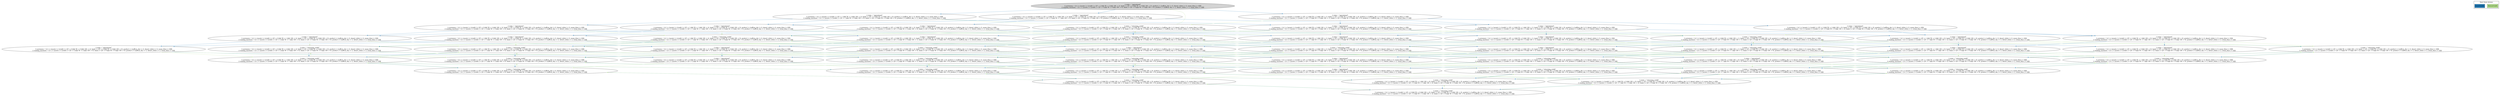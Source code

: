 strict digraph DiskGraph {
edge [colorscheme="paired12"]
nodesep=0.35;
subgraph cluster_graph {
color="white";
4493674668447128304 [label="/\\ state = \"operational\"\n/\\ customers = [c1 |-> [assets |-> [credit |-> (25 :> 2 @@ 50 :> 2 @@ 100 :> 2), bank |-> (25 :> 0 @@ 50 :> 0 @@ 100 :> 0), product |-> [saffron_sky |-> 0, desert_white |-> 0, ocean_blue |-> 0]]]]\n/\\ vending_machines = [v1 |-> [assets |-> [credit |-> (25 :> 0 @@ 50 :> 0 @@ 100 :> 0), bank |-> (25 :> 0 @@ 50 :> 0 @@ 100 :> 0), product |-> [saffron_sky |-> 2, desert_white |-> 2, ocean_blue |-> 2]]]]",style = filled]
4493674668447128304 -> -5040353988758009971 [label="",color="2",fontcolor="2"];
-5040353988758009971 [label="/\\ state = \"operational\"\n/\\ customers = [c1 |-> [assets |-> [credit |-> (25 :> 1 @@ 50 :> 2 @@ 100 :> 2), bank |-> (25 :> 0 @@ 50 :> 0 @@ 100 :> 0), product |-> [saffron_sky |-> 0, desert_white |-> 0, ocean_blue |-> 0]]]]\n/\\ vending_machines = [v1 |-> [assets |-> [credit |-> (25 :> 1 @@ 50 :> 0 @@ 100 :> 0), bank |-> (25 :> 0 @@ 50 :> 0 @@ 100 :> 0), product |-> [saffron_sky |-> 2, desert_white |-> 2, ocean_blue |-> 2]]]]"];
4493674668447128304 -> 1440372092725011773 [label="",color="2",fontcolor="2"];
1440372092725011773 [label="/\\ state = \"operational\"\n/\\ customers = [c1 |-> [assets |-> [credit |-> (25 :> 2 @@ 50 :> 1 @@ 100 :> 2), bank |-> (25 :> 0 @@ 50 :> 0 @@ 100 :> 0), product |-> [saffron_sky |-> 0, desert_white |-> 0, ocean_blue |-> 0]]]]\n/\\ vending_machines = [v1 |-> [assets |-> [credit |-> (25 :> 0 @@ 50 :> 1 @@ 100 :> 0), bank |-> (25 :> 0 @@ 50 :> 0 @@ 100 :> 0), product |-> [saffron_sky |-> 2, desert_white |-> 2, ocean_blue |-> 2]]]]"];
-5040353988758009971 -> 6694544147878030874 [label="",color="2",fontcolor="2"];
6694544147878030874 [label="/\\ state = \"operational\"\n/\\ customers = [c1 |-> [assets |-> [credit |-> (25 :> 0 @@ 50 :> 2 @@ 100 :> 2), bank |-> (25 :> 0 @@ 50 :> 0 @@ 100 :> 0), product |-> [saffron_sky |-> 0, desert_white |-> 0, ocean_blue |-> 0]]]]\n/\\ vending_machines = [v1 |-> [assets |-> [credit |-> (25 :> 2 @@ 50 :> 0 @@ 100 :> 0), bank |-> (25 :> 0 @@ 50 :> 0 @@ 100 :> 0), product |-> [saffron_sky |-> 2, desert_white |-> 2, ocean_blue |-> 2]]]]"];
4493674668447128304 -> -1119951963907149166 [label="",color="2",fontcolor="2"];
-1119951963907149166 [label="/\\ state = \"operational\"\n/\\ customers = [c1 |-> [assets |-> [credit |-> (25 :> 2 @@ 50 :> 2 @@ 100 :> 1), bank |-> (25 :> 0 @@ 50 :> 0 @@ 100 :> 0), product |-> [saffron_sky |-> 0, desert_white |-> 0, ocean_blue |-> 0]]]]\n/\\ vending_machines = [v1 |-> [assets |-> [credit |-> (25 :> 0 @@ 50 :> 0 @@ 100 :> 1), bank |-> (25 :> 0 @@ 50 :> 0 @@ 100 :> 0), product |-> [saffron_sky |-> 2, desert_white |-> 2, ocean_blue |-> 2]]]]"];
1440372092725011773 -> -7517467357217818560 [label="",color="2",fontcolor="2"];
-7517467357217818560 [label="/\\ state = \"operational\"\n/\\ customers = [c1 |-> [assets |-> [credit |-> (25 :> 1 @@ 50 :> 1 @@ 100 :> 2), bank |-> (25 :> 0 @@ 50 :> 0 @@ 100 :> 0), product |-> [saffron_sky |-> 0, desert_white |-> 0, ocean_blue |-> 0]]]]\n/\\ vending_machines = [v1 |-> [assets |-> [credit |-> (25 :> 1 @@ 50 :> 1 @@ 100 :> 0), bank |-> (25 :> 0 @@ 50 :> 0 @@ 100 :> 0), product |-> [saffron_sky |-> 2, desert_white |-> 2, ocean_blue |-> 2]]]]"];
-1119951963907149166 -> 8368968018662617071 [label="",color="2",fontcolor="2"];
8368968018662617071 [label="/\\ state = \"operational\"\n/\\ customers = [c1 |-> [assets |-> [credit |-> (25 :> 1 @@ 50 :> 2 @@ 100 :> 1), bank |-> (25 :> 0 @@ 50 :> 0 @@ 100 :> 0), product |-> [saffron_sky |-> 0, desert_white |-> 0, ocean_blue |-> 0]]]]\n/\\ vending_machines = [v1 |-> [assets |-> [credit |-> (25 :> 1 @@ 50 :> 0 @@ 100 :> 1), bank |-> (25 :> 0 @@ 50 :> 0 @@ 100 :> 0), product |-> [saffron_sky |-> 2, desert_white |-> 2, ocean_blue |-> 2]]]]"];
-5040353988758009971 -> -7517467357217818560 [label="",color="2",fontcolor="2"];
6694544147878030874 -> 8162294847156539863 [label="",color="2",fontcolor="2"];
8162294847156539863 [label="/\\ state = \"operational\"\n/\\ customers = [c1 |-> [assets |-> [credit |-> (25 :> 0 @@ 50 :> 1 @@ 100 :> 2), bank |-> (25 :> 0 @@ 50 :> 0 @@ 100 :> 0), product |-> [saffron_sky |-> 0, desert_white |-> 0, ocean_blue |-> 0]]]]\n/\\ vending_machines = [v1 |-> [assets |-> [credit |-> (25 :> 2 @@ 50 :> 1 @@ 100 :> 0), bank |-> (25 :> 0 @@ 50 :> 0 @@ 100 :> 0), product |-> [saffron_sky |-> 2, desert_white |-> 2, ocean_blue |-> 2]]]]"];
-7517467357217818560 -> 8162294847156539863 [label="",color="2",fontcolor="2"];
1440372092725011773 -> -8143985430283578649 [label="",color="2",fontcolor="2"];
-8143985430283578649 [label="/\\ state = \"operational\"\n/\\ customers = [c1 |-> [assets |-> [credit |-> (25 :> 2 @@ 50 :> 0 @@ 100 :> 2), bank |-> (25 :> 0 @@ 50 :> 0 @@ 100 :> 0), product |-> [saffron_sky |-> 0, desert_white |-> 0, ocean_blue |-> 0]]]]\n/\\ vending_machines = [v1 |-> [assets |-> [credit |-> (25 :> 0 @@ 50 :> 2 @@ 100 :> 0), bank |-> (25 :> 0 @@ 50 :> 0 @@ 100 :> 0), product |-> [saffron_sky |-> 2, desert_white |-> 2, ocean_blue |-> 2]]]]"];
-1119951963907149166 -> -2462160459249955489 [label="",color="2",fontcolor="2"];
-2462160459249955489 [label="/\\ state = \"operational\"\n/\\ customers = [c1 |-> [assets |-> [credit |-> (25 :> 2 @@ 50 :> 1 @@ 100 :> 1), bank |-> (25 :> 0 @@ 50 :> 0 @@ 100 :> 0), product |-> [saffron_sky |-> 0, desert_white |-> 0, ocean_blue |-> 0]]]]\n/\\ vending_machines = [v1 |-> [assets |-> [credit |-> (25 :> 0 @@ 50 :> 1 @@ 100 :> 1), bank |-> (25 :> 0 @@ 50 :> 0 @@ 100 :> 0), product |-> [saffron_sky |-> 2, desert_white |-> 2, ocean_blue |-> 2]]]]"];
-5040353988758009971 -> 8368968018662617071 [label="",color="2",fontcolor="2"];
6694544147878030874 -> -7868262726721157512 [label="",color="2",fontcolor="2"];
-7868262726721157512 [label="/\\ state = \"operational\"\n/\\ customers = [c1 |-> [assets |-> [credit |-> (25 :> 0 @@ 50 :> 2 @@ 100 :> 1), bank |-> (25 :> 0 @@ 50 :> 0 @@ 100 :> 0), product |-> [saffron_sky |-> 0, desert_white |-> 0, ocean_blue |-> 0]]]]\n/\\ vending_machines = [v1 |-> [assets |-> [credit |-> (25 :> 2 @@ 50 :> 0 @@ 100 :> 1), bank |-> (25 :> 0 @@ 50 :> 0 @@ 100 :> 0), product |-> [saffron_sky |-> 2, desert_white |-> 2, ocean_blue |-> 2]]]]"];
1440372092725011773 -> -2462160459249955489 [label="",color="2",fontcolor="2"];
-7517467357217818560 -> 768829020615790490 [label="",color="2",fontcolor="2"];
768829020615790490 [label="/\\ state = \"operational\"\n/\\ customers = [c1 |-> [assets |-> [credit |-> (25 :> 1 @@ 50 :> 0 @@ 100 :> 2), bank |-> (25 :> 0 @@ 50 :> 0 @@ 100 :> 0), product |-> [saffron_sky |-> 0, desert_white |-> 0, ocean_blue |-> 0]]]]\n/\\ vending_machines = [v1 |-> [assets |-> [credit |-> (25 :> 1 @@ 50 :> 2 @@ 100 :> 0), bank |-> (25 :> 0 @@ 50 :> 0 @@ 100 :> 0), product |-> [saffron_sky |-> 2, desert_white |-> 2, ocean_blue |-> 2]]]]"];
-1119951963907149166 -> 1526549959677304892 [label="",color="2",fontcolor="2"];
1526549959677304892 [label="/\\ state = \"operational\"\n/\\ customers = [c1 |-> [assets |-> [credit |-> (25 :> 2 @@ 50 :> 2 @@ 100 :> 0), bank |-> (25 :> 0 @@ 50 :> 0 @@ 100 :> 0), product |-> [saffron_sky |-> 0, desert_white |-> 0, ocean_blue |-> 0]]]]\n/\\ vending_machines = [v1 |-> [assets |-> [credit |-> (25 :> 0 @@ 50 :> 0 @@ 100 :> 2), bank |-> (25 :> 0 @@ 50 :> 0 @@ 100 :> 0), product |-> [saffron_sky |-> 2, desert_white |-> 2, ocean_blue |-> 2]]]]"];
-7517467357217818560 -> 6450574782823501858 [label="",color="2",fontcolor="2"];
6450574782823501858 [label="/\\ state = \"operational\"\n/\\ customers = [c1 |-> [assets |-> [credit |-> (25 :> 1 @@ 50 :> 1 @@ 100 :> 1), bank |-> (25 :> 0 @@ 50 :> 0 @@ 100 :> 0), product |-> [saffron_sky |-> 0, desert_white |-> 0, ocean_blue |-> 0]]]]\n/\\ vending_machines = [v1 |-> [assets |-> [credit |-> (25 :> 1 @@ 50 :> 1 @@ 100 :> 1), bank |-> (25 :> 0 @@ 50 :> 0 @@ 100 :> 0), product |-> [saffron_sky |-> 2, desert_white |-> 2, ocean_blue |-> 2]]]]"];
-5040353988758009971 -> -2181585748169641708 [label="",color="3",fontcolor="3"];
-2181585748169641708 [label="/\\ state = \"returning_credit\"\n/\\ customers = [c1 |-> [assets |-> [credit |-> (25 :> 2 @@ 50 :> 2 @@ 100 :> 2), bank |-> (25 :> 0 @@ 50 :> 0 @@ 100 :> 0), product |-> [saffron_sky |-> 0, desert_white |-> 0, ocean_blue |-> 0]]]]\n/\\ vending_machines = [v1 |-> [assets |-> [credit |-> (25 :> 0 @@ 50 :> 0 @@ 100 :> 0), bank |-> (25 :> 0 @@ 50 :> 0 @@ 100 :> 0), product |-> [saffron_sky |-> 2, desert_white |-> 2, ocean_blue |-> 2]]]]"];
6694544147878030874 -> 7343364245819911273 [label="",color="3",fontcolor="3"];
7343364245819911273 [label="/\\ state = \"returning_credit\"\n/\\ customers = [c1 |-> [assets |-> [credit |-> (25 :> 1 @@ 50 :> 2 @@ 100 :> 2), bank |-> (25 :> 0 @@ 50 :> 0 @@ 100 :> 0), product |-> [saffron_sky |-> 0, desert_white |-> 0, ocean_blue |-> 0]]]]\n/\\ vending_machines = [v1 |-> [assets |-> [credit |-> (25 :> 1 @@ 50 :> 0 @@ 100 :> 0), bank |-> (25 :> 0 @@ 50 :> 0 @@ 100 :> 0), product |-> [saffron_sky |-> 2, desert_white |-> 2, ocean_blue |-> 2]]]]"];
1440372092725011773 -> -2181585748169641708 [label="",color="3",fontcolor="3"];
-7517467357217818560 -> -3739970290319372583 [label="",color="3",fontcolor="3"];
-3739970290319372583 [label="/\\ state = \"returning_credit\"\n/\\ customers = [c1 |-> [assets |-> [credit |-> (25 :> 2 @@ 50 :> 1 @@ 100 :> 2), bank |-> (25 :> 0 @@ 50 :> 0 @@ 100 :> 0), product |-> [saffron_sky |-> 0, desert_white |-> 0, ocean_blue |-> 0]]]]\n/\\ vending_machines = [v1 |-> [assets |-> [credit |-> (25 :> 0 @@ 50 :> 1 @@ 100 :> 0), bank |-> (25 :> 0 @@ 50 :> 0 @@ 100 :> 0), product |-> [saffron_sky |-> 2, desert_white |-> 2, ocean_blue |-> 2]]]]"];
-1119951963907149166 -> -2181585748169641708 [label="",color="3",fontcolor="3"];
8162294847156539863 -> -1422661093662431731 [label="",color="2",fontcolor="2"];
-1422661093662431731 [label="/\\ state = \"operational\"\n/\\ customers = [c1 |-> [assets |-> [credit |-> (25 :> 0 @@ 50 :> 0 @@ 100 :> 2), bank |-> (25 :> 0 @@ 50 :> 0 @@ 100 :> 0), product |-> [saffron_sky |-> 0, desert_white |-> 0, ocean_blue |-> 0]]]]\n/\\ vending_machines = [v1 |-> [assets |-> [credit |-> (25 :> 2 @@ 50 :> 2 @@ 100 :> 0), bank |-> (25 :> 0 @@ 50 :> 0 @@ 100 :> 0), product |-> [saffron_sky |-> 2, desert_white |-> 2, ocean_blue |-> 2]]]]"];
8368968018662617071 -> -7868262726721157512 [label="",color="2",fontcolor="2"];
-2462160459249955489 -> 6450574782823501858 [label="",color="2",fontcolor="2"];
-7517467357217818560 -> 7343364245819911273 [label="",color="3",fontcolor="3"];
-8143985430283578649 -> 768829020615790490 [label="",color="2",fontcolor="2"];
8162294847156539863 -> -4652263250339939915 [label="",color="2",fontcolor="2"];
-4652263250339939915 [label="/\\ state = \"operational\"\n/\\ customers = [c1 |-> [assets |-> [credit |-> (25 :> 0 @@ 50 :> 1 @@ 100 :> 1), bank |-> (25 :> 0 @@ 50 :> 0 @@ 100 :> 0), product |-> [saffron_sky |-> 0, desert_white |-> 0, ocean_blue |-> 0]]]]\n/\\ vending_machines = [v1 |-> [assets |-> [credit |-> (25 :> 2 @@ 50 :> 1 @@ 100 :> 1), bank |-> (25 :> 0 @@ 50 :> 0 @@ 100 :> 0), product |-> [saffron_sky |-> 2, desert_white |-> 2, ocean_blue |-> 2]]]]"];
-2462160459249955489 -> 4671179168134462085 [label="",color="2",fontcolor="2"];
8368968018662617071 -> 6450574782823501858 [label="",color="2",fontcolor="2"];
-8143985430283578649 -> 4671179168134462085 [label="",color="2",fontcolor="2"];
4671179168134462085 [label="/\\ state = \"operational\"\n/\\ customers = [c1 |-> [assets |-> [credit |-> (25 :> 2 @@ 50 :> 0 @@ 100 :> 1), bank |-> (25 :> 0 @@ 50 :> 0 @@ 100 :> 0), product |-> [saffron_sky |-> 0, desert_white |-> 0, ocean_blue |-> 0]]]]\n/\\ vending_machines = [v1 |-> [assets |-> [credit |-> (25 :> 0 @@ 50 :> 2 @@ 100 :> 1), bank |-> (25 :> 0 @@ 50 :> 0 @@ 100 :> 0), product |-> [saffron_sky |-> 2, desert_white |-> 2, ocean_blue |-> 2]]]]"];
-7868262726721157512 -> -4652263250339939915 [label="",color="2",fontcolor="2"];
8368968018662617071 -> -7962706551832134335 [label="",color="2",fontcolor="2"];
-7962706551832134335 [label="/\\ state = \"operational\"\n/\\ customers = [c1 |-> [assets |-> [credit |-> (25 :> 1 @@ 50 :> 2 @@ 100 :> 0), bank |-> (25 :> 0 @@ 50 :> 0 @@ 100 :> 0), product |-> [saffron_sky |-> 0, desert_white |-> 0, ocean_blue |-> 0]]]]\n/\\ vending_machines = [v1 |-> [assets |-> [credit |-> (25 :> 1 @@ 50 :> 0 @@ 100 :> 2), bank |-> (25 :> 0 @@ 50 :> 0 @@ 100 :> 0), product |-> [saffron_sky |-> 2, desert_white |-> 2, ocean_blue |-> 2]]]]"];
-2462160459249955489 -> 4075443879737237489 [label="",color="2",fontcolor="2"];
4075443879737237489 [label="/\\ state = \"operational\"\n/\\ customers = [c1 |-> [assets |-> [credit |-> (25 :> 2 @@ 50 :> 1 @@ 100 :> 0), bank |-> (25 :> 0 @@ 50 :> 0 @@ 100 :> 0), product |-> [saffron_sky |-> 0, desert_white |-> 0, ocean_blue |-> 0]]]]\n/\\ vending_machines = [v1 |-> [assets |-> [credit |-> (25 :> 0 @@ 50 :> 1 @@ 100 :> 2), bank |-> (25 :> 0 @@ 50 :> 0 @@ 100 :> 0), product |-> [saffron_sky |-> 2, desert_white |-> 2, ocean_blue |-> 2]]]]"];
8162294847156539863 -> 5208792695431140260 [label="",color="3",fontcolor="3"];
5208792695431140260 [label="/\\ state = \"returning_credit\"\n/\\ customers = [c1 |-> [assets |-> [credit |-> (25 :> 1 @@ 50 :> 1 @@ 100 :> 2), bank |-> (25 :> 0 @@ 50 :> 0 @@ 100 :> 0), product |-> [saffron_sky |-> 0, desert_white |-> 0, ocean_blue |-> 0]]]]\n/\\ vending_machines = [v1 |-> [assets |-> [credit |-> (25 :> 1 @@ 50 :> 1 @@ 100 :> 0), bank |-> (25 :> 0 @@ 50 :> 0 @@ 100 :> 0), product |-> [saffron_sky |-> 2, desert_white |-> 2, ocean_blue |-> 2]]]]"];
8368968018662617071 -> 3427502649940728182 [label="",color="3",fontcolor="3"];
3427502649940728182 [label="/\\ state = \"returning_credit\"\n/\\ customers = [c1 |-> [assets |-> [credit |-> (25 :> 2 @@ 50 :> 2 @@ 100 :> 1), bank |-> (25 :> 0 @@ 50 :> 0 @@ 100 :> 0), product |-> [saffron_sky |-> 0, desert_white |-> 0, ocean_blue |-> 0]]]]\n/\\ vending_machines = [v1 |-> [assets |-> [credit |-> (25 :> 0 @@ 50 :> 0 @@ 100 :> 1), bank |-> (25 :> 0 @@ 50 :> 0 @@ 100 :> 0), product |-> [saffron_sky |-> 2, desert_white |-> 2, ocean_blue |-> 2]]]]"];
-7868262726721157512 -> 8616534227111187670 [label="",color="2",fontcolor="2"];
8616534227111187670 [label="/\\ state = \"operational\"\n/\\ customers = [c1 |-> [assets |-> [credit |-> (25 :> 0 @@ 50 :> 2 @@ 100 :> 0), bank |-> (25 :> 0 @@ 50 :> 0 @@ 100 :> 0), product |-> [saffron_sky |-> 0, desert_white |-> 0, ocean_blue |-> 0]]]]\n/\\ vending_machines = [v1 |-> [assets |-> [credit |-> (25 :> 2 @@ 50 :> 0 @@ 100 :> 2), bank |-> (25 :> 0 @@ 50 :> 0 @@ 100 :> 0), product |-> [saffron_sky |-> 2, desert_white |-> 2, ocean_blue |-> 2]]]]"];
-8143985430283578649 -> -3739970290319372583 [label="",color="3",fontcolor="3"];
8162294847156539863 -> -9006633617902942722 [label="",color="3",fontcolor="3"];
-9006633617902942722 [label="/\\ state = \"returning_credit\"\n/\\ customers = [c1 |-> [assets |-> [credit |-> (25 :> 0 @@ 50 :> 2 @@ 100 :> 2), bank |-> (25 :> 0 @@ 50 :> 0 @@ 100 :> 0), product |-> [saffron_sky |-> 0, desert_white |-> 0, ocean_blue |-> 0]]]]\n/\\ vending_machines = [v1 |-> [assets |-> [credit |-> (25 :> 2 @@ 50 :> 0 @@ 100 :> 0), bank |-> (25 :> 0 @@ 50 :> 0 @@ 100 :> 0), product |-> [saffron_sky |-> 2, desert_white |-> 2, ocean_blue |-> 2]]]]"];
-2462160459249955489 -> 3427502649940728182 [label="",color="3",fontcolor="3"];
8368968018662617071 -> 7343364245819911273 [label="",color="3",fontcolor="3"];
768829020615790490 -> -1422661093662431731 [label="",color="2",fontcolor="2"];
1526549959677304892 -> -7962706551832134335 [label="",color="2",fontcolor="2"];
-7868262726721157512 -> -6070498194867878901 [label="",color="3",fontcolor="3"];
-6070498194867878901 [label="/\\ state = \"returning_credit\"\n/\\ customers = [c1 |-> [assets |-> [credit |-> (25 :> 1 @@ 50 :> 2 @@ 100 :> 1), bank |-> (25 :> 0 @@ 50 :> 0 @@ 100 :> 0), product |-> [saffron_sky |-> 0, desert_white |-> 0, ocean_blue |-> 0]]]]\n/\\ vending_machines = [v1 |-> [assets |-> [credit |-> (25 :> 1 @@ 50 :> 0 @@ 100 :> 1), bank |-> (25 :> 0 @@ 50 :> 0 @@ 100 :> 0), product |-> [saffron_sky |-> 2, desert_white |-> 2, ocean_blue |-> 2]]]]"];
-2462160459249955489 -> -3739970290319372583 [label="",color="3",fontcolor="3"];
-2181585748169641708 -> 7343364245819911273 [label="",color="2",fontcolor="2"];
1526549959677304892 -> 4075443879737237489 [label="",color="2",fontcolor="2"];
768829020615790490 -> -4286598665101465608 [label="",color="2",fontcolor="2"];
-4286598665101465608 [label="/\\ state = \"operational\"\n/\\ customers = [c1 |-> [assets |-> [credit |-> (25 :> 1 @@ 50 :> 0 @@ 100 :> 1), bank |-> (25 :> 0 @@ 50 :> 0 @@ 100 :> 0), product |-> [saffron_sky |-> 0, desert_white |-> 0, ocean_blue |-> 0]]]]\n/\\ vending_machines = [v1 |-> [assets |-> [credit |-> (25 :> 1 @@ 50 :> 2 @@ 100 :> 1), bank |-> (25 :> 0 @@ 50 :> 0 @@ 100 :> 0), product |-> [saffron_sky |-> 2, desert_white |-> 2, ocean_blue |-> 2]]]]"];
6450574782823501858 -> -4652263250339939915 [label="",color="2",fontcolor="2"];
-7868262726721157512 -> -9006633617902942722 [label="",color="3",fontcolor="3"];
-2181585748169641708 -> -3739970290319372583 [label="",color="2",fontcolor="2"];
1526549959677304892 -> 3427502649940728182 [label="",color="3",fontcolor="3"];
6450574782823501858 -> -4286598665101465608 [label="",color="2",fontcolor="2"];
-3739970290319372583 -> 5208792695431140260 [label="",color="2",fontcolor="2"];
7343364245819911273 -> -9006633617902942722 [label="",color="2",fontcolor="2"];
-3739970290319372583 -> 5845406754845817091 [label="",color="2",fontcolor="2"];
768829020615790490 -> 5845406754845817091 [label="",color="3",fontcolor="3"];
5845406754845817091 [label="/\\ state = \"returning_credit\"\n/\\ customers = [c1 |-> [assets |-> [credit |-> (25 :> 2 @@ 50 :> 0 @@ 100 :> 2), bank |-> (25 :> 0 @@ 50 :> 0 @@ 100 :> 0), product |-> [saffron_sky |-> 0, desert_white |-> 0, ocean_blue |-> 0]]]]\n/\\ vending_machines = [v1 |-> [assets |-> [credit |-> (25 :> 0 @@ 50 :> 2 @@ 100 :> 0), bank |-> (25 :> 0 @@ 50 :> 0 @@ 100 :> 0), product |-> [saffron_sky |-> 2, desert_white |-> 2, ocean_blue |-> 2]]]]"];
-3739970290319372583 -> 158021828388431547 [label="",color="2",fontcolor="2"];
158021828388431547 [label="/\\ state = \"returning_credit\"\n/\\ customers = [c1 |-> [assets |-> [credit |-> (25 :> 2 @@ 50 :> 1 @@ 100 :> 1), bank |-> (25 :> 0 @@ 50 :> 0 @@ 100 :> 0), product |-> [saffron_sky |-> 0, desert_white |-> 0, ocean_blue |-> 0]]]]\n/\\ vending_machines = [v1 |-> [assets |-> [credit |-> (25 :> 0 @@ 50 :> 1 @@ 100 :> 1), bank |-> (25 :> 0 @@ 50 :> 0 @@ 100 :> 0), product |-> [saffron_sky |-> 2, desert_white |-> 2, ocean_blue |-> 2]]]]"];
7343364245819911273 -> 5208792695431140260 [label="",color="2",fontcolor="2"];
6450574782823501858 -> -4837060543277022580 [label="",color="2",fontcolor="2"];
-4837060543277022580 [label="/\\ state = \"operational\"\n/\\ customers = [c1 |-> [assets |-> [credit |-> (25 :> 1 @@ 50 :> 1 @@ 100 :> 0), bank |-> (25 :> 0 @@ 50 :> 0 @@ 100 :> 0), product |-> [saffron_sky |-> 0, desert_white |-> 0, ocean_blue |-> 0]]]]\n/\\ vending_machines = [v1 |-> [assets |-> [credit |-> (25 :> 1 @@ 50 :> 1 @@ 100 :> 2), bank |-> (25 :> 0 @@ 50 :> 0 @@ 100 :> 0), product |-> [saffron_sky |-> 2, desert_white |-> 2, ocean_blue |-> 2]]]]"];
-2181585748169641708 -> 3427502649940728182 [label="",color="2",fontcolor="2"];
7343364245819911273 -> -6070498194867878901 [label="",color="2",fontcolor="2"];
-3739970290319372583 -> -2181585748169641708 [label="",color="3",fontcolor="3"];
768829020615790490 -> 5208792695431140260 [label="",color="3",fontcolor="3"];
6450574782823501858 -> 158021828388431547 [label="",color="3",fontcolor="3"];
-1422661093662431731 -> 2479281724943306351 [label="",color="2",fontcolor="2"];
-4652263250339939915 -> 2479281724943306351 [label="",color="2",fontcolor="2"];
2479281724943306351 [label="/\\ state = \"operational\"\n/\\ customers = [c1 |-> [assets |-> [credit |-> (25 :> 0 @@ 50 :> 0 @@ 100 :> 1), bank |-> (25 :> 0 @@ 50 :> 0 @@ 100 :> 0), product |-> [saffron_sky |-> 0, desert_white |-> 0, ocean_blue |-> 0]]]]\n/\\ vending_machines = [v1 |-> [assets |-> [credit |-> (25 :> 2 @@ 50 :> 2 @@ 100 :> 1), bank |-> (25 :> 0 @@ 50 :> 0 @@ 100 :> 0), product |-> [saffron_sky |-> 2, desert_white |-> 2, ocean_blue |-> 2]]]]"];
7343364245819911273 -> -2181585748169641708 [label="",color="3",fontcolor="3"];
-2181585748169641708 -> 4493674668447128304 [label="",color="3",fontcolor="3"];
4671179168134462085 -> -4286598665101465608 [label="",color="2",fontcolor="2"];
-1422661093662431731 -> -3076341223734270850 [label="",color="3",fontcolor="3"];
-3076341223734270850 [label="/\\ state = \"returning_credit\"\n/\\ customers = [c1 |-> [assets |-> [credit |-> (25 :> 1 @@ 50 :> 0 @@ 100 :> 2), bank |-> (25 :> 0 @@ 50 :> 0 @@ 100 :> 0), product |-> [saffron_sky |-> 0, desert_white |-> 0, ocean_blue |-> 0]]]]\n/\\ vending_machines = [v1 |-> [assets |-> [credit |-> (25 :> 1 @@ 50 :> 2 @@ 100 :> 0), bank |-> (25 :> 0 @@ 50 :> 0 @@ 100 :> 0), product |-> [saffron_sky |-> 2, desert_white |-> 2, ocean_blue |-> 2]]]]"];
6450574782823501858 -> -6070498194867878901 [label="",color="3",fontcolor="3"];
-4652263250339939915 -> 6500264082342538011 [label="",color="2",fontcolor="2"];
6500264082342538011 [label="/\\ state = \"operational\"\n/\\ customers = [c1 |-> [assets |-> [credit |-> (25 :> 0 @@ 50 :> 1 @@ 100 :> 0), bank |-> (25 :> 0 @@ 50 :> 0 @@ 100 :> 0), product |-> [saffron_sky |-> 0, desert_white |-> 0, ocean_blue |-> 0]]]]\n/\\ vending_machines = [v1 |-> [assets |-> [credit |-> (25 :> 2 @@ 50 :> 1 @@ 100 :> 2), bank |-> (25 :> 0 @@ 50 :> 0 @@ 100 :> 0), product |-> [saffron_sky |-> 2, desert_white |-> 2, ocean_blue |-> 2]]]]"];
4671179168134462085 -> -6518652380039862229 [label="",color="2",fontcolor="2"];
-6518652380039862229 [label="/\\ state = \"operational\"\n/\\ customers = [c1 |-> [assets |-> [credit |-> (25 :> 2 @@ 50 :> 0 @@ 100 :> 0), bank |-> (25 :> 0 @@ 50 :> 0 @@ 100 :> 0), product |-> [saffron_sky |-> 0, desert_white |-> 0, ocean_blue |-> 0]]]]\n/\\ vending_machines = [v1 |-> [assets |-> [credit |-> (25 :> 0 @@ 50 :> 2 @@ 100 :> 2), bank |-> (25 :> 0 @@ 50 :> 0 @@ 100 :> 0), product |-> [saffron_sky |-> 2, desert_white |-> 2, ocean_blue |-> 2]]]]"];
-1422661093662431731 -> -5862695000286348749 [label="",color="3",fontcolor="3"];
-5862695000286348749 [label="/\\ state = \"returning_credit\"\n/\\ customers = [c1 |-> [assets |-> [credit |-> (25 :> 0 @@ 50 :> 1 @@ 100 :> 2), bank |-> (25 :> 0 @@ 50 :> 0 @@ 100 :> 0), product |-> [saffron_sky |-> 0, desert_white |-> 0, ocean_blue |-> 0]]]]\n/\\ vending_machines = [v1 |-> [assets |-> [credit |-> (25 :> 2 @@ 50 :> 1 @@ 100 :> 0), bank |-> (25 :> 0 @@ 50 :> 0 @@ 100 :> 0), product |-> [saffron_sky |-> 2, desert_white |-> 2, ocean_blue |-> 2]]]]"];
6450574782823501858 -> 5208792695431140260 [label="",color="3",fontcolor="3"];
-4652263250339939915 -> -8763787678854087738 [label="",color="3",fontcolor="3"];
-8763787678854087738 [label="/\\ state = \"returning_credit\"\n/\\ customers = [c1 |-> [assets |-> [credit |-> (25 :> 1 @@ 50 :> 1 @@ 100 :> 1), bank |-> (25 :> 0 @@ 50 :> 0 @@ 100 :> 0), product |-> [saffron_sky |-> 0, desert_white |-> 0, ocean_blue |-> 0]]]]\n/\\ vending_machines = [v1 |-> [assets |-> [credit |-> (25 :> 1 @@ 50 :> 1 @@ 100 :> 1), bank |-> (25 :> 0 @@ 50 :> 0 @@ 100 :> 0), product |-> [saffron_sky |-> 2, desert_white |-> 2, ocean_blue |-> 2]]]]"];
-7962706551832134335 -> 8616534227111187670 [label="",color="2",fontcolor="2"];
5208792695431140260 -> -5862695000286348749 [label="",color="2",fontcolor="2"];
4075443879737237489 -> -4837060543277022580 [label="",color="2",fontcolor="2"];
4671179168134462085 -> 158021828388431547 [label="",color="3",fontcolor="3"];
-4652263250339939915 -> 5560712590451781020 [label="",color="3",fontcolor="3"];
5560712590451781020 [label="/\\ state = \"returning_credit\"\n/\\ customers = [c1 |-> [assets |-> [credit |-> (25 :> 0 @@ 50 :> 2 @@ 100 :> 1), bank |-> (25 :> 0 @@ 50 :> 0 @@ 100 :> 0), product |-> [saffron_sky |-> 0, desert_white |-> 0, ocean_blue |-> 0]]]]\n/\\ vending_machines = [v1 |-> [assets |-> [credit |-> (25 :> 2 @@ 50 :> 0 @@ 100 :> 1), bank |-> (25 :> 0 @@ 50 :> 0 @@ 100 :> 0), product |-> [saffron_sky |-> 2, desert_white |-> 2, ocean_blue |-> 2]]]]"];
-7962706551832134335 -> -4837060543277022580 [label="",color="2",fontcolor="2"];
5208792695431140260 -> -3076341223734270850 [label="",color="2",fontcolor="2"];
-4652263250339939915 -> -5862695000286348749 [label="",color="3",fontcolor="3"];
4075443879737237489 -> -6518652380039862229 [label="",color="2",fontcolor="2"];
4671179168134462085 -> 5845406754845817091 [label="",color="3",fontcolor="3"];
5208792695431140260 -> -8763787678854087738 [label="",color="2",fontcolor="2"];
3427502649940728182 -> -6070498194867878901 [label="",color="2",fontcolor="2"];
-7962706551832134335 -> -3834064086940873768 [label="",color="3",fontcolor="3"];
-3834064086940873768 [label="/\\ state = \"returning_credit\"\n/\\ customers = [c1 |-> [assets |-> [credit |-> (25 :> 2 @@ 50 :> 2 @@ 100 :> 0), bank |-> (25 :> 0 @@ 50 :> 0 @@ 100 :> 0), product |-> [saffron_sky |-> 0, desert_white |-> 0, ocean_blue |-> 0]]]]\n/\\ vending_machines = [v1 |-> [assets |-> [credit |-> (25 :> 0 @@ 50 :> 0 @@ 100 :> 2), bank |-> (25 :> 0 @@ 50 :> 0 @@ 100 :> 0), product |-> [saffron_sky |-> 2, desert_white |-> 2, ocean_blue |-> 2]]]]"];
8616534227111187670 -> 6500264082342538011 [label="",color="2",fontcolor="2"];
4075443879737237489 -> -3834064086940873768 [label="",color="3",fontcolor="3"];
3427502649940728182 -> 158021828388431547 [label="",color="2",fontcolor="2"];
-7962706551832134335 -> -6070498194867878901 [label="",color="3",fontcolor="3"];
5208792695431140260 -> -3739970290319372583 [label="",color="3",fontcolor="3"];
4075443879737237489 -> 158021828388431547 [label="",color="3",fontcolor="3"];
8616534227111187670 -> 5664128151272543909 [label="",color="3",fontcolor="3"];
5664128151272543909 [label="/\\ state = \"returning_credit\"\n/\\ customers = [c1 |-> [assets |-> [credit |-> (25 :> 1 @@ 50 :> 2 @@ 100 :> 0), bank |-> (25 :> 0 @@ 50 :> 0 @@ 100 :> 0), product |-> [saffron_sky |-> 0, desert_white |-> 0, ocean_blue |-> 0]]]]\n/\\ vending_machines = [v1 |-> [assets |-> [credit |-> (25 :> 1 @@ 50 :> 0 @@ 100 :> 2), bank |-> (25 :> 0 @@ 50 :> 0 @@ 100 :> 0), product |-> [saffron_sky |-> 2, desert_white |-> 2, ocean_blue |-> 2]]]]"];
5208792695431140260 -> 7343364245819911273 [label="",color="3",fontcolor="3"];
3427502649940728182 -> -3834064086940873768 [label="",color="2",fontcolor="2"];
-9006633617902942722 -> -5862695000286348749 [label="",color="2",fontcolor="2"];
-9006633617902942722 -> 5560712590451781020 [label="",color="2",fontcolor="2"];
-6070498194867878901 -> 5560712590451781020 [label="",color="2",fontcolor="2"];
8616534227111187670 -> 5560712590451781020 [label="",color="3",fontcolor="3"];
-9006633617902942722 -> 7343364245819911273 [label="",color="3",fontcolor="3"];
3427502649940728182 -> -2181585748169641708 [label="",color="3",fontcolor="3"];
-4286598665101465608 -> 2479281724943306351 [label="",color="2",fontcolor="2"];
-4286598665101465608 -> 2438899032183371094 [label="",color="2",fontcolor="2"];
2438899032183371094 [label="/\\ state = \"operational\"\n/\\ customers = [c1 |-> [assets |-> [credit |-> (25 :> 1 @@ 50 :> 0 @@ 100 :> 0), bank |-> (25 :> 0 @@ 50 :> 0 @@ 100 :> 0), product |-> [saffron_sky |-> 0, desert_white |-> 0, ocean_blue |-> 0]]]]\n/\\ vending_machines = [v1 |-> [assets |-> [credit |-> (25 :> 1 @@ 50 :> 2 @@ 100 :> 2), bank |-> (25 :> 0 @@ 50 :> 0 @@ 100 :> 0), product |-> [saffron_sky |-> 2, desert_white |-> 2, ocean_blue |-> 2]]]]"];
-4837060543277022580 -> 6500264082342538011 [label="",color="2",fontcolor="2"];
158021828388431547 -> -8763787678854087738 [label="",color="2",fontcolor="2"];
-6070498194867878901 -> -8763787678854087738 [label="",color="2",fontcolor="2"];
-4286598665101465608 -> -6974225709071429279 [label="",color="3",fontcolor="3"];
-6974225709071429279 [label="/\\ state = \"returning_credit\"\n/\\ customers = [c1 |-> [assets |-> [credit |-> (25 :> 2 @@ 50 :> 0 @@ 100 :> 1), bank |-> (25 :> 0 @@ 50 :> 0 @@ 100 :> 0), product |-> [saffron_sky |-> 0, desert_white |-> 0, ocean_blue |-> 0]]]]\n/\\ vending_machines = [v1 |-> [assets |-> [credit |-> (25 :> 0 @@ 50 :> 2 @@ 100 :> 1), bank |-> (25 :> 0 @@ 50 :> 0 @@ 100 :> 0), product |-> [saffron_sky |-> 2, desert_white |-> 2, ocean_blue |-> 2]]]]"];
5845406754845817091 -> -3076341223734270850 [label="",color="2",fontcolor="2"];
-4837060543277022580 -> 2438899032183371094 [label="",color="2",fontcolor="2"];
-6070498194867878901 -> 5664128151272543909 [label="",color="2",fontcolor="2"];
5845406754845817091 -> -6974225709071429279 [label="",color="2",fontcolor="2"];
158021828388431547 -> -6974225709071429279 [label="",color="2",fontcolor="2"];
5845406754845817091 -> -3739970290319372583 [label="",color="3",fontcolor="3"];
-6070498194867878901 -> 3427502649940728182 [label="",color="3",fontcolor="3"];
-4837060543277022580 -> -1771273088152210411 [label="",color="3",fontcolor="3"];
-1771273088152210411 [label="/\\ state = \"returning_credit\"\n/\\ customers = [c1 |-> [assets |-> [credit |-> (25 :> 2 @@ 50 :> 1 @@ 100 :> 0), bank |-> (25 :> 0 @@ 50 :> 0 @@ 100 :> 0), product |-> [saffron_sky |-> 0, desert_white |-> 0, ocean_blue |-> 0]]]]\n/\\ vending_machines = [v1 |-> [assets |-> [credit |-> (25 :> 0 @@ 50 :> 1 @@ 100 :> 2), bank |-> (25 :> 0 @@ 50 :> 0 @@ 100 :> 0), product |-> [saffron_sky |-> 2, desert_white |-> 2, ocean_blue |-> 2]]]]"];
-4286598665101465608 -> -8763787678854087738 [label="",color="3",fontcolor="3"];
158021828388431547 -> -1771273088152210411 [label="",color="2",fontcolor="2"];
2479281724943306351 -> -4093093589070979903 [label="",color="2",fontcolor="2"];
-4093093589070979903 [label="/\\ state = \"operational\"\n/\\ customers = [c1 |-> [assets |-> [credit |-> (25 :> 0 @@ 50 :> 0 @@ 100 :> 0), bank |-> (25 :> 0 @@ 50 :> 0 @@ 100 :> 0), product |-> [saffron_sky |-> 0, desert_white |-> 0, ocean_blue |-> 0]]]]\n/\\ vending_machines = [v1 |-> [assets |-> [credit |-> (25 :> 2 @@ 50 :> 2 @@ 100 :> 2), bank |-> (25 :> 0 @@ 50 :> 0 @@ 100 :> 0), product |-> [saffron_sky |-> 2, desert_white |-> 2, ocean_blue |-> 2]]]]"];
-6070498194867878901 -> 7343364245819911273 [label="",color="3",fontcolor="3"];
158021828388431547 -> 3427502649940728182 [label="",color="3",fontcolor="3"];
-4286598665101465608 -> -3076341223734270850 [label="",color="3",fontcolor="3"];
-4837060543277022580 -> 5664128151272543909 [label="",color="3",fontcolor="3"];
6500264082342538011 -> -4093093589070979903 [label="",color="2",fontcolor="2"];
2479281724943306351 -> 1974616397460524060 [label="",color="3",fontcolor="3"];
1974616397460524060 [label="/\\ state = \"returning_credit\"\n/\\ customers = [c1 |-> [assets |-> [credit |-> (25 :> 1 @@ 50 :> 0 @@ 100 :> 1), bank |-> (25 :> 0 @@ 50 :> 0 @@ 100 :> 0), product |-> [saffron_sky |-> 0, desert_white |-> 0, ocean_blue |-> 0]]]]\n/\\ vending_machines = [v1 |-> [assets |-> [credit |-> (25 :> 1 @@ 50 :> 2 @@ 100 :> 1), bank |-> (25 :> 0 @@ 50 :> 0 @@ 100 :> 0), product |-> [saffron_sky |-> 2, desert_white |-> 2, ocean_blue |-> 2]]]]"];
158021828388431547 -> -3739970290319372583 [label="",color="3",fontcolor="3"];
-4837060543277022580 -> -8763787678854087738 [label="",color="3",fontcolor="3"];
-3076341223734270850 -> 3721239219352767977 [label="",color="2",fontcolor="2"];
3721239219352767977 [label="/\\ state = \"returning_credit\"\n/\\ customers = [c1 |-> [assets |-> [credit |-> (25 :> 0 @@ 50 :> 0 @@ 100 :> 2), bank |-> (25 :> 0 @@ 50 :> 0 @@ 100 :> 0), product |-> [saffron_sky |-> 0, desert_white |-> 0, ocean_blue |-> 0]]]]\n/\\ vending_machines = [v1 |-> [assets |-> [credit |-> (25 :> 2 @@ 50 :> 2 @@ 100 :> 0), bank |-> (25 :> 0 @@ 50 :> 0 @@ 100 :> 0), product |-> [saffron_sky |-> 2, desert_white |-> 2, ocean_blue |-> 2]]]]"];
2479281724943306351 -> 6956400231942410833 [label="",color="3",fontcolor="3"];
6956400231942410833 [label="/\\ state = \"returning_credit\"\n/\\ customers = [c1 |-> [assets |-> [credit |-> (25 :> 0 @@ 50 :> 1 @@ 100 :> 1), bank |-> (25 :> 0 @@ 50 :> 0 @@ 100 :> 0), product |-> [saffron_sky |-> 0, desert_white |-> 0, ocean_blue |-> 0]]]]\n/\\ vending_machines = [v1 |-> [assets |-> [credit |-> (25 :> 2 @@ 50 :> 1 @@ 100 :> 1), bank |-> (25 :> 0 @@ 50 :> 0 @@ 100 :> 0), product |-> [saffron_sky |-> 2, desert_white |-> 2, ocean_blue |-> 2]]]]"];
6500264082342538011 -> 7150169260589263208 [label="",color="3",fontcolor="3"];
7150169260589263208 [label="/\\ state = \"returning_credit\"\n/\\ customers = [c1 |-> [assets |-> [credit |-> (25 :> 1 @@ 50 :> 1 @@ 100 :> 0), bank |-> (25 :> 0 @@ 50 :> 0 @@ 100 :> 0), product |-> [saffron_sky |-> 0, desert_white |-> 0, ocean_blue |-> 0]]]]\n/\\ vending_machines = [v1 |-> [assets |-> [credit |-> (25 :> 1 @@ 50 :> 1 @@ 100 :> 2), bank |-> (25 :> 0 @@ 50 :> 0 @@ 100 :> 0), product |-> [saffron_sky |-> 2, desert_white |-> 2, ocean_blue |-> 2]]]]"];
-3076341223734270850 -> 1974616397460524060 [label="",color="2",fontcolor="2"];
6500264082342538011 -> -6309021749106671822 [label="",color="3",fontcolor="3"];
-6309021749106671822 [label="/\\ state = \"returning_credit\"\n/\\ customers = [c1 |-> [assets |-> [credit |-> (25 :> 0 @@ 50 :> 2 @@ 100 :> 0), bank |-> (25 :> 0 @@ 50 :> 0 @@ 100 :> 0), product |-> [saffron_sky |-> 0, desert_white |-> 0, ocean_blue |-> 0]]]]\n/\\ vending_machines = [v1 |-> [assets |-> [credit |-> (25 :> 2 @@ 50 :> 0 @@ 100 :> 2), bank |-> (25 :> 0 @@ 50 :> 0 @@ 100 :> 0), product |-> [saffron_sky |-> 2, desert_white |-> 2, ocean_blue |-> 2]]]]"];
-5862695000286348749 -> 3721239219352767977 [label="",color="2",fontcolor="2"];
6500264082342538011 -> 6956400231942410833 [label="",color="3",fontcolor="3"];
-5862695000286348749 -> 6956400231942410833 [label="",color="2",fontcolor="2"];
-6518652380039862229 -> 2438899032183371094 [label="",color="2",fontcolor="2"];
-5862695000286348749 -> 5208792695431140260 [label="",color="3",fontcolor="3"];
-8763787678854087738 -> 6956400231942410833 [label="",color="2",fontcolor="2"];
-5862695000286348749 -> -9006633617902942722 [label="",color="3",fontcolor="3"];
-3076341223734270850 -> 5845406754845817091 [label="",color="3",fontcolor="3"];
2479281724943306351 -> 3721239219352767977 [label="",color="3",fontcolor="3"];
-8763787678854087738 -> 1974616397460524060 [label="",color="2",fontcolor="2"];
-6518652380039862229 -> -1771273088152210411 [label="",color="3",fontcolor="3"];
-3834064086940873768 -> 5664128151272543909 [label="",color="2",fontcolor="2"];
-3076341223734270850 -> 5208792695431140260 [label="",color="3",fontcolor="3"];
5560712590451781020 -> 6956400231942410833 [label="",color="2",fontcolor="2"];
-3834064086940873768 -> -1771273088152210411 [label="",color="2",fontcolor="2"];
5560712590451781020 -> -6309021749106671822 [label="",color="2",fontcolor="2"];
-6518652380039862229 -> -6974225709071429279 [label="",color="3",fontcolor="3"];
-3834064086940873768 -> 3427502649940728182 [label="",color="3",fontcolor="3"];
-8763787678854087738 -> 7150169260589263208 [label="",color="2",fontcolor="2"];
2438899032183371094 -> -4093093589070979903 [label="",color="2",fontcolor="2"];
5560712590451781020 -> -6070498194867878901 [label="",color="3",fontcolor="3"];
5664128151272543909 -> -6309021749106671822 [label="",color="2",fontcolor="2"];
2438899032183371094 -> 8821661262711964623 [label="",color="3",fontcolor="3"];
8821661262711964623 [label="/\\ state = \"returning_credit\"\n/\\ customers = [c1 |-> [assets |-> [credit |-> (25 :> 2 @@ 50 :> 0 @@ 100 :> 0), bank |-> (25 :> 0 @@ 50 :> 0 @@ 100 :> 0), product |-> [saffron_sky |-> 0, desert_white |-> 0, ocean_blue |-> 0]]]]\n/\\ vending_machines = [v1 |-> [assets |-> [credit |-> (25 :> 0 @@ 50 :> 2 @@ 100 :> 2), bank |-> (25 :> 0 @@ 50 :> 0 @@ 100 :> 0), product |-> [saffron_sky |-> 2, desert_white |-> 2, ocean_blue |-> 2]]]]"];
-8763787678854087738 -> 158021828388431547 [label="",color="3",fontcolor="3"];
-6974225709071429279 -> 1974616397460524060 [label="",color="2",fontcolor="2"];
5664128151272543909 -> 7150169260589263208 [label="",color="2",fontcolor="2"];
-8763787678854087738 -> -6070498194867878901 [label="",color="3",fontcolor="3"];
5560712590451781020 -> -9006633617902942722 [label="",color="3",fontcolor="3"];
5664128151272543909 -> -3834064086940873768 [label="",color="3",fontcolor="3"];
-8763787678854087738 -> 5208792695431140260 [label="",color="3",fontcolor="3"];
2438899032183371094 -> 7150169260589263208 [label="",color="3",fontcolor="3"];
-6974225709071429279 -> 8821661262711964623 [label="",color="2",fontcolor="2"];
2438899032183371094 -> 1974616397460524060 [label="",color="3",fontcolor="3"];
-4093093589070979903 -> -126809287272423758 [label="",color="3",fontcolor="3"];
-126809287272423758 [label="/\\ state = \"returning_credit\"\n/\\ customers = [c1 |-> [assets |-> [credit |-> (25 :> 1 @@ 50 :> 0 @@ 100 :> 0), bank |-> (25 :> 0 @@ 50 :> 0 @@ 100 :> 0), product |-> [saffron_sky |-> 0, desert_white |-> 0, ocean_blue |-> 0]]]]\n/\\ vending_machines = [v1 |-> [assets |-> [credit |-> (25 :> 1 @@ 50 :> 2 @@ 100 :> 2), bank |-> (25 :> 0 @@ 50 :> 0 @@ 100 :> 0), product |-> [saffron_sky |-> 2, desert_white |-> 2, ocean_blue |-> 2]]]]"];
5664128151272543909 -> -6070498194867878901 [label="",color="3",fontcolor="3"];
-1771273088152210411 -> 7150169260589263208 [label="",color="2",fontcolor="2"];
1974616397460524060 -> -176234634242136693 [label="",color="2",fontcolor="2"];
-176234634242136693 [label="/\\ state = \"returning_credit\"\n/\\ customers = [c1 |-> [assets |-> [credit |-> (25 :> 0 @@ 50 :> 0 @@ 100 :> 1), bank |-> (25 :> 0 @@ 50 :> 0 @@ 100 :> 0), product |-> [saffron_sky |-> 0, desert_white |-> 0, ocean_blue |-> 0]]]]\n/\\ vending_machines = [v1 |-> [assets |-> [credit |-> (25 :> 2 @@ 50 :> 2 @@ 100 :> 1), bank |-> (25 :> 0 @@ 50 :> 0 @@ 100 :> 0), product |-> [saffron_sky |-> 2, desert_white |-> 2, ocean_blue |-> 2]]]]"];
-6974225709071429279 -> 158021828388431547 [label="",color="3",fontcolor="3"];
3721239219352767977 -> -176234634242136693 [label="",color="2",fontcolor="2"];
-6974225709071429279 -> 5845406754845817091 [label="",color="3",fontcolor="3"];
-1771273088152210411 -> 8821661262711964623 [label="",color="2",fontcolor="2"];
6956400231942410833 -> -176234634242136693 [label="",color="2",fontcolor="2"];
-4093093589070979903 -> -8804434324163362561 [label="",color="3",fontcolor="3"];
-8804434324163362561 [label="/\\ state = \"returning_credit\"\n/\\ customers = [c1 |-> [assets |-> [credit |-> (25 :> 0 @@ 50 :> 1 @@ 100 :> 0), bank |-> (25 :> 0 @@ 50 :> 0 @@ 100 :> 0), product |-> [saffron_sky |-> 0, desert_white |-> 0, ocean_blue |-> 0]]]]\n/\\ vending_machines = [v1 |-> [assets |-> [credit |-> (25 :> 2 @@ 50 :> 1 @@ 100 :> 2), bank |-> (25 :> 0 @@ 50 :> 0 @@ 100 :> 0), product |-> [saffron_sky |-> 2, desert_white |-> 2, ocean_blue |-> 2]]]]"];
6956400231942410833 -> -8804434324163362561 [label="",color="2",fontcolor="2"];
-1771273088152210411 -> -3834064086940873768 [label="",color="3",fontcolor="3"];
6956400231942410833 -> -8763787678854087738 [label="",color="3",fontcolor="3"];
3721239219352767977 -> -3076341223734270850 [label="",color="3",fontcolor="3"];
1974616397460524060 -> -126809287272423758 [label="",color="2",fontcolor="2"];
3721239219352767977 -> -5862695000286348749 [label="",color="3",fontcolor="3"];
6956400231942410833 -> 5560712590451781020 [label="",color="3",fontcolor="3"];
-1771273088152210411 -> 158021828388431547 [label="",color="3",fontcolor="3"];
-4093093589070979903 -> -176234634242136693 [label="",color="3",fontcolor="3"];
-6309021749106671822 -> -8804434324163362561 [label="",color="2",fontcolor="2"];
6956400231942410833 -> -5862695000286348749 [label="",color="3",fontcolor="3"];
7150169260589263208 -> -8804434324163362561 [label="",color="2",fontcolor="2"];
1974616397460524060 -> -6974225709071429279 [label="",color="3",fontcolor="3"];
7150169260589263208 -> -126809287272423758 [label="",color="2",fontcolor="2"];
-126809287272423758 -> 1790083057139824421 [label="",color="2",fontcolor="2"];
1790083057139824421 [label="/\\ state = \"returning_credit\"\n/\\ customers = [c1 |-> [assets |-> [credit |-> (25 :> 0 @@ 50 :> 0 @@ 100 :> 0), bank |-> (25 :> 0 @@ 50 :> 0 @@ 100 :> 0), product |-> [saffron_sky |-> 0, desert_white |-> 0, ocean_blue |-> 0]]]]\n/\\ vending_machines = [v1 |-> [assets |-> [credit |-> (25 :> 2 @@ 50 :> 2 @@ 100 :> 2), bank |-> (25 :> 0 @@ 50 :> 0 @@ 100 :> 0), product |-> [saffron_sky |-> 2, desert_white |-> 2, ocean_blue |-> 2]]]]"];
-6309021749106671822 -> 5664128151272543909 [label="",color="3",fontcolor="3"];
8821661262711964623 -> -126809287272423758 [label="",color="2",fontcolor="2"];
-126809287272423758 -> 8821661262711964623 [label="",color="3",fontcolor="3"];
7150169260589263208 -> -1771273088152210411 [label="",color="3",fontcolor="3"];
1974616397460524060 -> -8763787678854087738 [label="",color="3",fontcolor="3"];
-6309021749106671822 -> 5560712590451781020 [label="",color="3",fontcolor="3"];
-126809287272423758 -> 7150169260589263208 [label="",color="3",fontcolor="3"];
8821661262711964623 -> -1771273088152210411 [label="",color="3",fontcolor="3"];
7150169260589263208 -> 5664128151272543909 [label="",color="3",fontcolor="3"];
-176234634242136693 -> 1790083057139824421 [label="",color="2",fontcolor="2"];
8821661262711964623 -> -6974225709071429279 [label="",color="3",fontcolor="3"];
1974616397460524060 -> -3076341223734270850 [label="",color="3",fontcolor="3"];
-176234634242136693 -> 1974616397460524060 [label="",color="3",fontcolor="3"];
7150169260589263208 -> -8763787678854087738 [label="",color="3",fontcolor="3"];
-176234634242136693 -> 6956400231942410833 [label="",color="3",fontcolor="3"];
-126809287272423758 -> 1974616397460524060 [label="",color="3",fontcolor="3"];
1790083057139824421 -> -126809287272423758 [label="",color="3",fontcolor="3"];
-8804434324163362561 -> 1790083057139824421 [label="",color="2",fontcolor="2"];
1790083057139824421 -> -8804434324163362561 [label="",color="3",fontcolor="3"];
-8804434324163362561 -> 7150169260589263208 [label="",color="3",fontcolor="3"];
1790083057139824421 -> -176234634242136693 [label="",color="3",fontcolor="3"];
-176234634242136693 -> 3721239219352767977 [label="",color="3",fontcolor="3"];
-8804434324163362561 -> -6309021749106671822 [label="",color="3",fontcolor="3"];
-8804434324163362561 -> 6956400231942410833 [label="",color="3",fontcolor="3"];
{rank = same; 4493674668447128304;}
{rank = same; -1119951963907149166;-5040353988758009971;1440372092725011773;}
{rank = same; 6694544147878030874;8368968018662617071;-2462160459249955489;-2181585748169641708;-8143985430283578649;-7517467357217818560;1526549959677304892;}
{rank = same; -7962706551832134335;4075443879737237489;6450574782823501858;-3739970290319372583;7343364245819911273;4671179168134462085;768829020615790490;3427502649940728182;-7868262726721157512;8162294847156539863;}
{rank = same; -4652263250339939915;-9006633617902942722;-1422661093662431731;5208792695431140260;-4286598665101465608;5845406754845817091;-6070498194867878901;158021828388431547;-6518652380039862229;-4837060543277022580;-3834064086940873768;8616534227111187670;}
{rank = same; 6500264082342538011;2438899032183371094;5664128151272543909;-1771273088152210411;-3076341223734270850;-6974225709071429279;-8763787678854087738;-5862695000286348749;2479281724943306351;5560712590451781020;}
{rank = same; 3721239219352767977;6956400231942410833;1974616397460524060;7150169260589263208;8821661262711964623;-4093093589070979903;-6309021749106671822;}
{rank = same; -8804434324163362561;-126809287272423758;-176234634242136693;}
{rank = same; 1790083057139824421;}
}
subgraph cluster_legend {graph[style=bold];label = "Next State Actions" style="solid"
node [ labeljust="l",colorscheme="paired12",style=filled,shape=record ]
ReturnCredit [label="ReturnCredit",fillcolor=3]
InsertCredit [label="InsertCredit",fillcolor=2]
}}